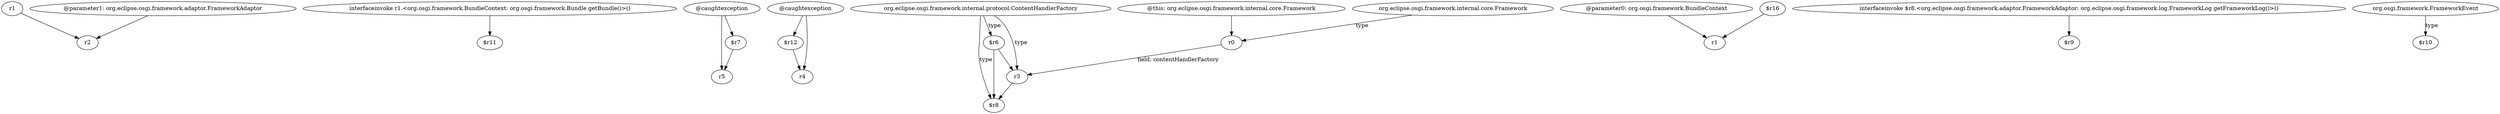 digraph g {
0[label="r1"]
1[label="r2"]
0->1[label=""]
2[label="interfaceinvoke r1.<org.osgi.framework.BundleContext: org.osgi.framework.Bundle getBundle()>()"]
3[label="$r11"]
2->3[label=""]
4[label="@caughtexception"]
5[label="r5"]
4->5[label=""]
6[label="$r12"]
7[label="r4"]
6->7[label=""]
8[label="@parameter1: org.eclipse.osgi.framework.adaptor.FrameworkAdaptor"]
8->1[label=""]
9[label="$r6"]
10[label="r3"]
9->10[label=""]
11[label="org.eclipse.osgi.framework.internal.protocol.ContentHandlerFactory"]
12[label="$r8"]
11->12[label="type"]
13[label="@parameter0: org.osgi.framework.BundleContext"]
14[label="r1"]
13->14[label=""]
15[label="$r7"]
4->15[label=""]
16[label="interfaceinvoke $r8.<org.eclipse.osgi.framework.adaptor.FrameworkAdaptor: org.eclipse.osgi.framework.log.FrameworkLog getFrameworkLog()>()"]
17[label="$r9"]
16->17[label=""]
18[label="r0"]
18->10[label="field: contentHandlerFactory"]
19[label="@this: org.eclipse.osgi.framework.internal.core.Framework"]
19->18[label=""]
20[label="org.eclipse.osgi.framework.internal.core.Framework"]
20->18[label="type"]
21[label="org.osgi.framework.FrameworkEvent"]
22[label="$r10"]
21->22[label="type"]
10->12[label=""]
15->5[label=""]
9->12[label=""]
11->10[label="type"]
11->9[label="type"]
23[label="$r16"]
23->14[label=""]
24[label="@caughtexception"]
24->6[label=""]
24->7[label=""]
}